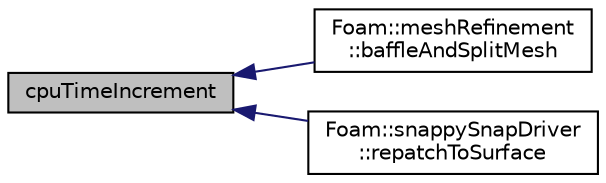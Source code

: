 digraph "cpuTimeIncrement"
{
  bgcolor="transparent";
  edge [fontname="Helvetica",fontsize="10",labelfontname="Helvetica",labelfontsize="10"];
  node [fontname="Helvetica",fontsize="10",shape=record];
  rankdir="LR";
  Node1 [label="cpuTimeIncrement",height=0.2,width=0.4,color="black", fillcolor="grey75", style="filled" fontcolor="black"];
  Node1 -> Node2 [dir="back",color="midnightblue",fontsize="10",style="solid",fontname="Helvetica"];
  Node2 [label="Foam::meshRefinement\l::baffleAndSplitMesh",height=0.2,width=0.4,color="black",URL="$classFoam_1_1meshRefinement.html#a5cc27f52a8b8eba9519bf9984f46576b",tooltip="Split off unreachable areas of mesh. "];
  Node1 -> Node3 [dir="back",color="midnightblue",fontsize="10",style="solid",fontname="Helvetica"];
  Node3 [label="Foam::snappySnapDriver\l::repatchToSurface",height=0.2,width=0.4,color="black",URL="$classFoam_1_1snappySnapDriver.html#abf0c9c836463b6164ef331dce238b2fa",tooltip="Repatch faces according to surface nearest the face centre. "];
}
